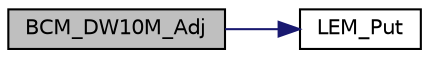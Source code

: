 digraph "BCM_DW10M_Adj"
{
  edge [fontname="Helvetica",fontsize="10",labelfontname="Helvetica",labelfontsize="10"];
  node [fontname="Helvetica",fontsize="10",shape=record];
  rankdir="LR";
  Node1 [label="BCM_DW10M_Adj",height=0.2,width=0.4,color="black", fillcolor="grey75", style="filled", fontcolor="black"];
  Node1 -> Node2 [color="midnightblue",fontsize="10",style="solid",fontname="Helvetica"];
  Node2 [label="LEM_Put",height=0.2,width=0.4,color="black", fillcolor="white", style="filled",URL="$fof__lem_8c.html#a00efce80221ecd585021817edce5ea70"];
}
